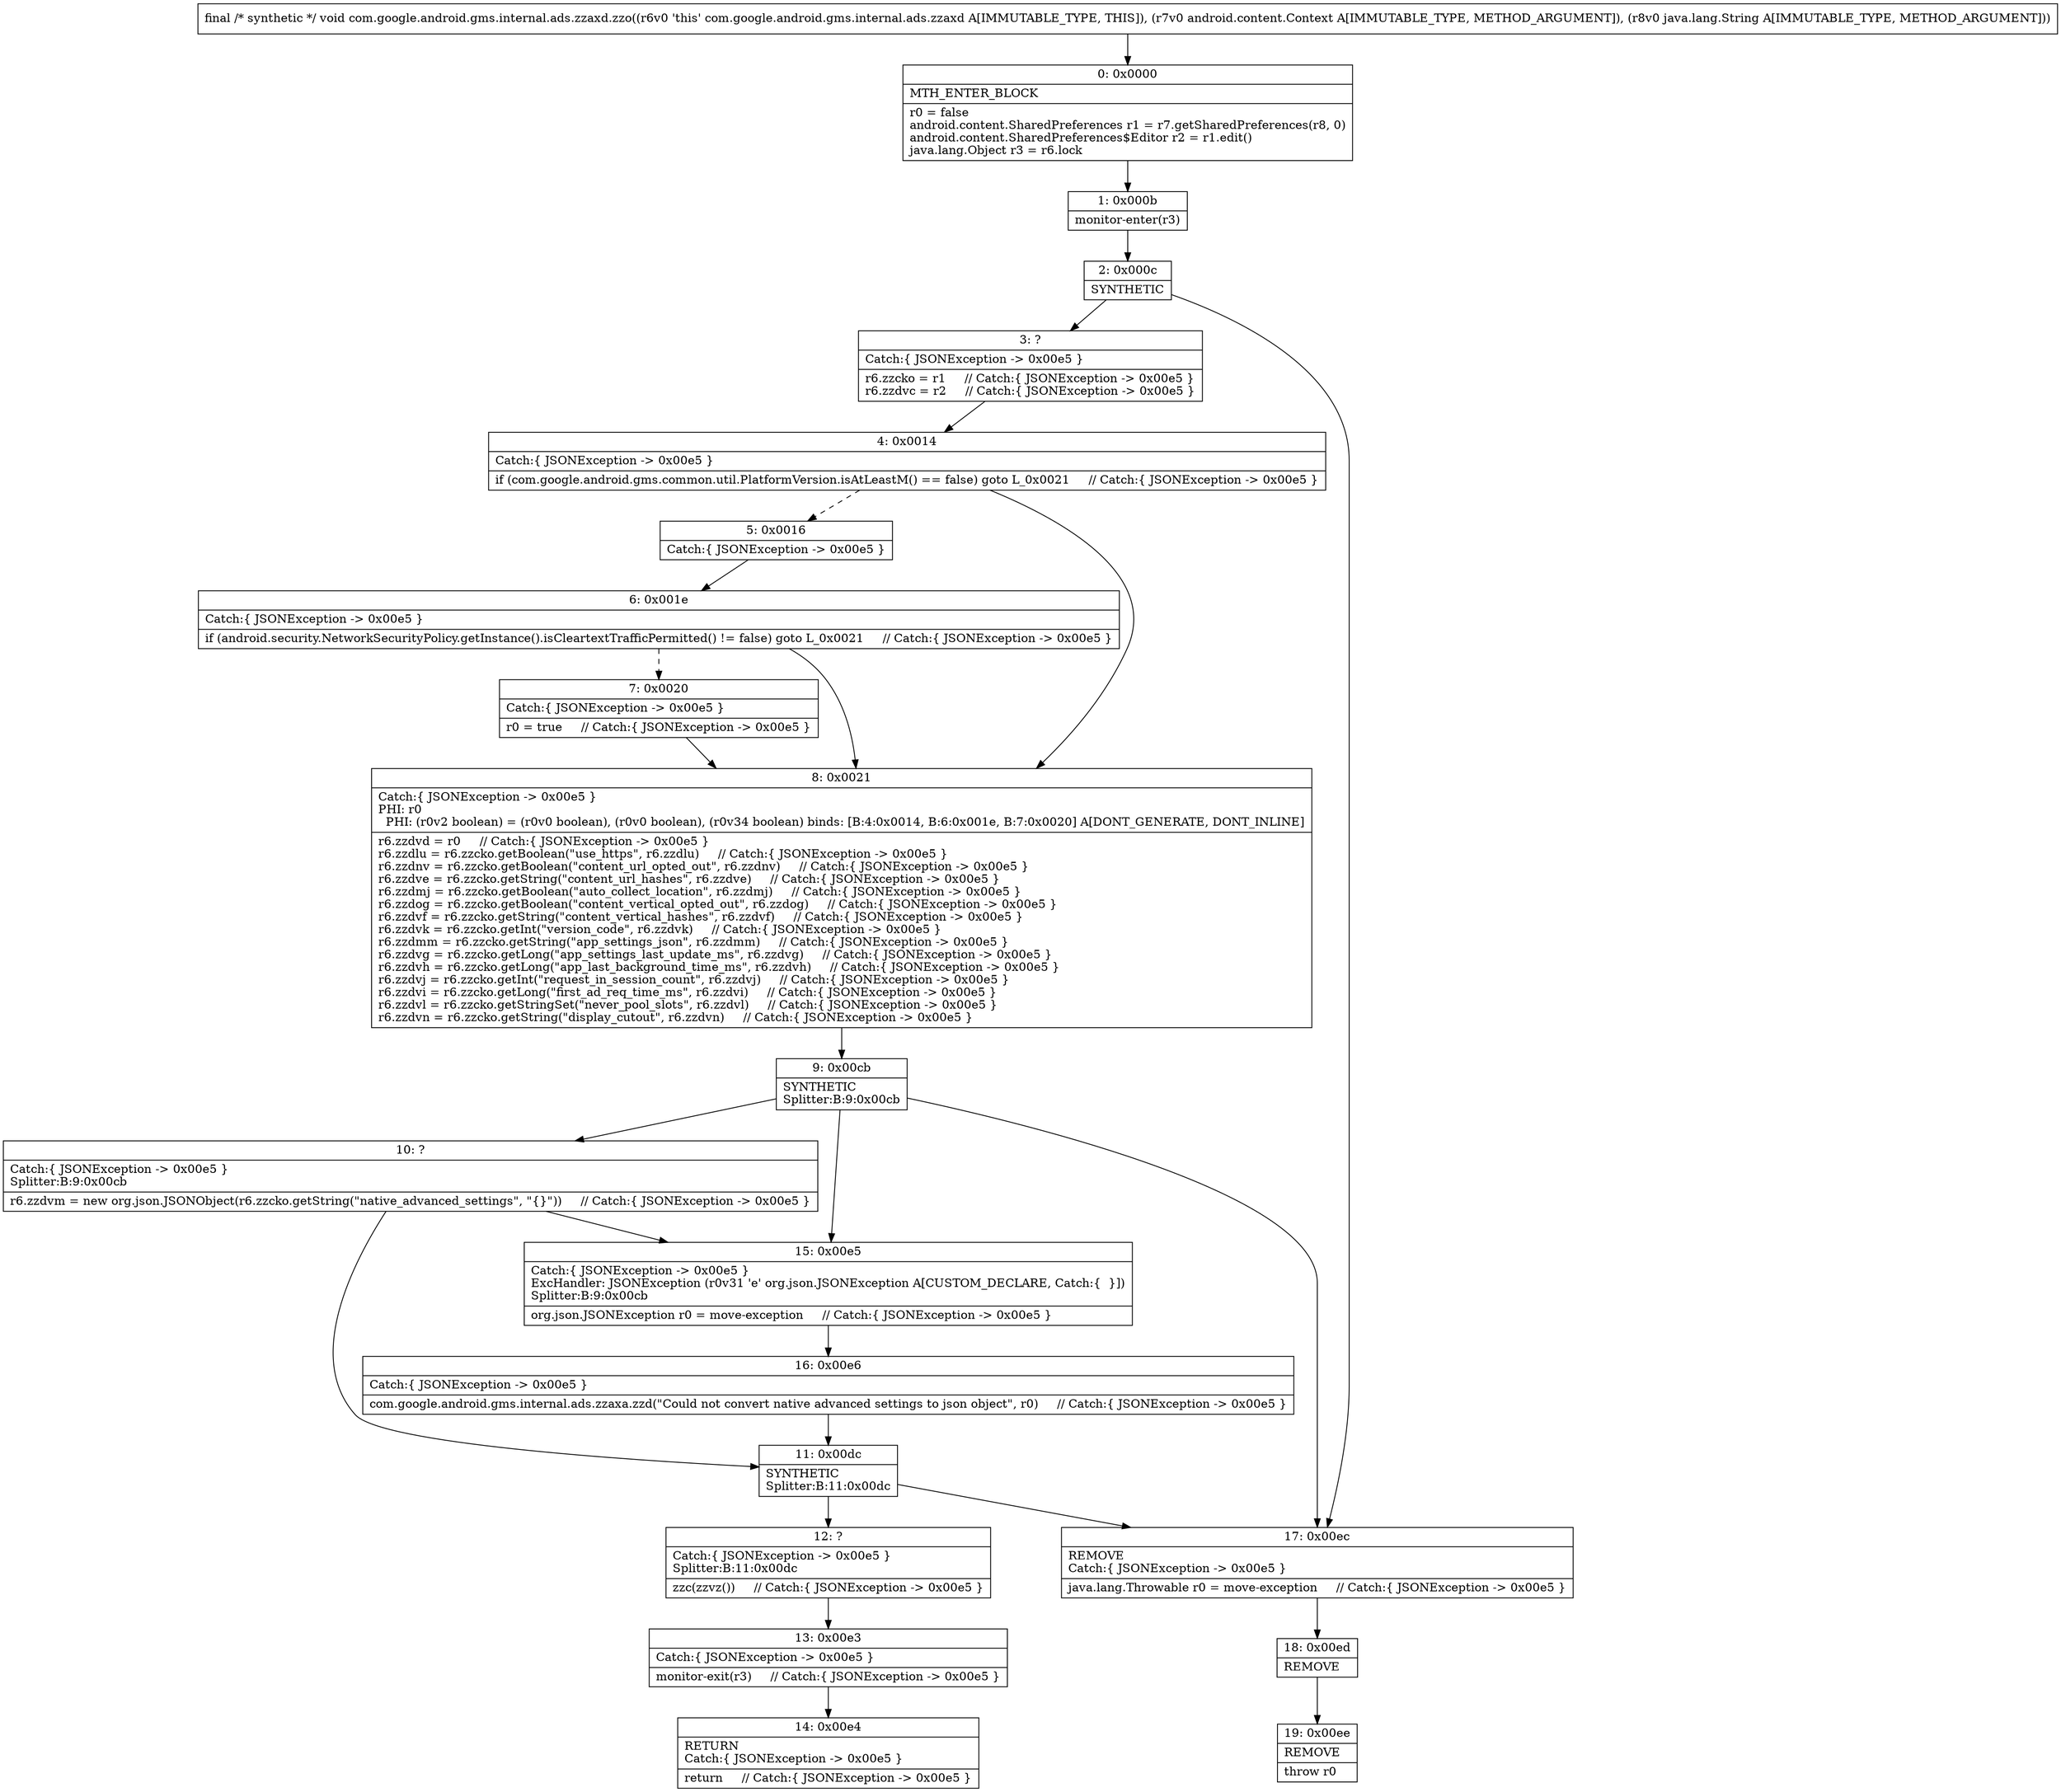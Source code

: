 digraph "CFG forcom.google.android.gms.internal.ads.zzaxd.zzo(Landroid\/content\/Context;Ljava\/lang\/String;)V" {
Node_0 [shape=record,label="{0\:\ 0x0000|MTH_ENTER_BLOCK\l|r0 = false\landroid.content.SharedPreferences r1 = r7.getSharedPreferences(r8, 0)\landroid.content.SharedPreferences$Editor r2 = r1.edit()\ljava.lang.Object r3 = r6.lock\l}"];
Node_1 [shape=record,label="{1\:\ 0x000b|monitor\-enter(r3)\l}"];
Node_2 [shape=record,label="{2\:\ 0x000c|SYNTHETIC\l}"];
Node_3 [shape=record,label="{3\:\ ?|Catch:\{ JSONException \-\> 0x00e5 \}\l|r6.zzcko = r1     \/\/ Catch:\{ JSONException \-\> 0x00e5 \}\lr6.zzdvc = r2     \/\/ Catch:\{ JSONException \-\> 0x00e5 \}\l}"];
Node_4 [shape=record,label="{4\:\ 0x0014|Catch:\{ JSONException \-\> 0x00e5 \}\l|if (com.google.android.gms.common.util.PlatformVersion.isAtLeastM() == false) goto L_0x0021     \/\/ Catch:\{ JSONException \-\> 0x00e5 \}\l}"];
Node_5 [shape=record,label="{5\:\ 0x0016|Catch:\{ JSONException \-\> 0x00e5 \}\l}"];
Node_6 [shape=record,label="{6\:\ 0x001e|Catch:\{ JSONException \-\> 0x00e5 \}\l|if (android.security.NetworkSecurityPolicy.getInstance().isCleartextTrafficPermitted() != false) goto L_0x0021     \/\/ Catch:\{ JSONException \-\> 0x00e5 \}\l}"];
Node_7 [shape=record,label="{7\:\ 0x0020|Catch:\{ JSONException \-\> 0x00e5 \}\l|r0 = true     \/\/ Catch:\{ JSONException \-\> 0x00e5 \}\l}"];
Node_8 [shape=record,label="{8\:\ 0x0021|Catch:\{ JSONException \-\> 0x00e5 \}\lPHI: r0 \l  PHI: (r0v2 boolean) = (r0v0 boolean), (r0v0 boolean), (r0v34 boolean) binds: [B:4:0x0014, B:6:0x001e, B:7:0x0020] A[DONT_GENERATE, DONT_INLINE]\l|r6.zzdvd = r0     \/\/ Catch:\{ JSONException \-\> 0x00e5 \}\lr6.zzdlu = r6.zzcko.getBoolean(\"use_https\", r6.zzdlu)     \/\/ Catch:\{ JSONException \-\> 0x00e5 \}\lr6.zzdnv = r6.zzcko.getBoolean(\"content_url_opted_out\", r6.zzdnv)     \/\/ Catch:\{ JSONException \-\> 0x00e5 \}\lr6.zzdve = r6.zzcko.getString(\"content_url_hashes\", r6.zzdve)     \/\/ Catch:\{ JSONException \-\> 0x00e5 \}\lr6.zzdmj = r6.zzcko.getBoolean(\"auto_collect_location\", r6.zzdmj)     \/\/ Catch:\{ JSONException \-\> 0x00e5 \}\lr6.zzdog = r6.zzcko.getBoolean(\"content_vertical_opted_out\", r6.zzdog)     \/\/ Catch:\{ JSONException \-\> 0x00e5 \}\lr6.zzdvf = r6.zzcko.getString(\"content_vertical_hashes\", r6.zzdvf)     \/\/ Catch:\{ JSONException \-\> 0x00e5 \}\lr6.zzdvk = r6.zzcko.getInt(\"version_code\", r6.zzdvk)     \/\/ Catch:\{ JSONException \-\> 0x00e5 \}\lr6.zzdmm = r6.zzcko.getString(\"app_settings_json\", r6.zzdmm)     \/\/ Catch:\{ JSONException \-\> 0x00e5 \}\lr6.zzdvg = r6.zzcko.getLong(\"app_settings_last_update_ms\", r6.zzdvg)     \/\/ Catch:\{ JSONException \-\> 0x00e5 \}\lr6.zzdvh = r6.zzcko.getLong(\"app_last_background_time_ms\", r6.zzdvh)     \/\/ Catch:\{ JSONException \-\> 0x00e5 \}\lr6.zzdvj = r6.zzcko.getInt(\"request_in_session_count\", r6.zzdvj)     \/\/ Catch:\{ JSONException \-\> 0x00e5 \}\lr6.zzdvi = r6.zzcko.getLong(\"first_ad_req_time_ms\", r6.zzdvi)     \/\/ Catch:\{ JSONException \-\> 0x00e5 \}\lr6.zzdvl = r6.zzcko.getStringSet(\"never_pool_slots\", r6.zzdvl)     \/\/ Catch:\{ JSONException \-\> 0x00e5 \}\lr6.zzdvn = r6.zzcko.getString(\"display_cutout\", r6.zzdvn)     \/\/ Catch:\{ JSONException \-\> 0x00e5 \}\l}"];
Node_9 [shape=record,label="{9\:\ 0x00cb|SYNTHETIC\lSplitter:B:9:0x00cb\l}"];
Node_10 [shape=record,label="{10\:\ ?|Catch:\{ JSONException \-\> 0x00e5 \}\lSplitter:B:9:0x00cb\l|r6.zzdvm = new org.json.JSONObject(r6.zzcko.getString(\"native_advanced_settings\", \"\{\}\"))     \/\/ Catch:\{ JSONException \-\> 0x00e5 \}\l}"];
Node_11 [shape=record,label="{11\:\ 0x00dc|SYNTHETIC\lSplitter:B:11:0x00dc\l}"];
Node_12 [shape=record,label="{12\:\ ?|Catch:\{ JSONException \-\> 0x00e5 \}\lSplitter:B:11:0x00dc\l|zzc(zzvz())     \/\/ Catch:\{ JSONException \-\> 0x00e5 \}\l}"];
Node_13 [shape=record,label="{13\:\ 0x00e3|Catch:\{ JSONException \-\> 0x00e5 \}\l|monitor\-exit(r3)     \/\/ Catch:\{ JSONException \-\> 0x00e5 \}\l}"];
Node_14 [shape=record,label="{14\:\ 0x00e4|RETURN\lCatch:\{ JSONException \-\> 0x00e5 \}\l|return     \/\/ Catch:\{ JSONException \-\> 0x00e5 \}\l}"];
Node_15 [shape=record,label="{15\:\ 0x00e5|Catch:\{ JSONException \-\> 0x00e5 \}\lExcHandler: JSONException (r0v31 'e' org.json.JSONException A[CUSTOM_DECLARE, Catch:\{  \}])\lSplitter:B:9:0x00cb\l|org.json.JSONException r0 = move\-exception     \/\/ Catch:\{ JSONException \-\> 0x00e5 \}\l}"];
Node_16 [shape=record,label="{16\:\ 0x00e6|Catch:\{ JSONException \-\> 0x00e5 \}\l|com.google.android.gms.internal.ads.zzaxa.zzd(\"Could not convert native advanced settings to json object\", r0)     \/\/ Catch:\{ JSONException \-\> 0x00e5 \}\l}"];
Node_17 [shape=record,label="{17\:\ 0x00ec|REMOVE\lCatch:\{ JSONException \-\> 0x00e5 \}\l|java.lang.Throwable r0 = move\-exception     \/\/ Catch:\{ JSONException \-\> 0x00e5 \}\l}"];
Node_18 [shape=record,label="{18\:\ 0x00ed|REMOVE\l}"];
Node_19 [shape=record,label="{19\:\ 0x00ee|REMOVE\l|throw r0\l}"];
MethodNode[shape=record,label="{final \/* synthetic *\/ void com.google.android.gms.internal.ads.zzaxd.zzo((r6v0 'this' com.google.android.gms.internal.ads.zzaxd A[IMMUTABLE_TYPE, THIS]), (r7v0 android.content.Context A[IMMUTABLE_TYPE, METHOD_ARGUMENT]), (r8v0 java.lang.String A[IMMUTABLE_TYPE, METHOD_ARGUMENT])) }"];
MethodNode -> Node_0;
Node_0 -> Node_1;
Node_1 -> Node_2;
Node_2 -> Node_3;
Node_2 -> Node_17;
Node_3 -> Node_4;
Node_4 -> Node_5[style=dashed];
Node_4 -> Node_8;
Node_5 -> Node_6;
Node_6 -> Node_7[style=dashed];
Node_6 -> Node_8;
Node_7 -> Node_8;
Node_8 -> Node_9;
Node_9 -> Node_10;
Node_9 -> Node_15;
Node_9 -> Node_17;
Node_10 -> Node_11;
Node_10 -> Node_15;
Node_11 -> Node_12;
Node_11 -> Node_17;
Node_12 -> Node_13;
Node_13 -> Node_14;
Node_15 -> Node_16;
Node_16 -> Node_11;
Node_17 -> Node_18;
Node_18 -> Node_19;
}

